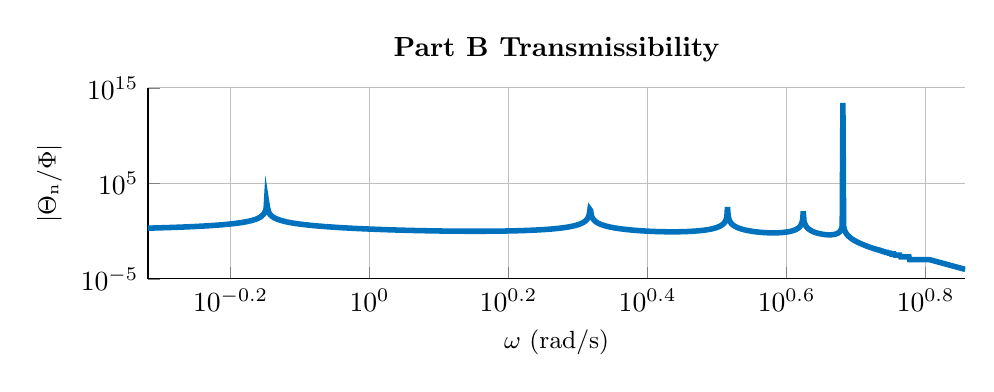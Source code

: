 % This file was created by matlab2tikz.
%
\definecolor{mycolor1}{rgb}{0.0,0.447,0.741}%
%
\begin{tikzpicture}

\begin{axis}[%
width=0.856\textwidth,
height=0.2\textwidth,
at={(0\textwidth,0\textwidth)},
scale only axis,
xmode=log,
xmin=0.48,
xmax=7.195,
xminorticks=true,
xlabel style={font=\color{white!15!black}},
xlabel={$\omega\text{ (rad/s)}$},
ymode=log,
ymin=1e-05,
ymax=1e+15,
yminorticks=true,
ylabel style={font=\color{white!15!black}},
ylabel={$\text{$|$}\Theta{}_\text{n}\text{/}\Phi\text{$|$}$},
axis background/.style={fill=white},
title style={font=\bfseries},
title={Part B Transmissibility},
axis x line*=bottom,
axis y line*=left,
xmajorgrids,
xminorgrids,
ymajorgrids,
yminorgrids,
ylabel style={font=\small},
xlabel style={font=\small}
]
\addplot [color=mycolor1, line width=2.0pt, forget plot]
  table[row sep=crcr]{%
0.48	2.026\\
0.481	2.034\\
0.482	2.043\\
0.483	2.052\\
0.484	2.061\\
0.485	2.07\\
0.486	2.08\\
0.488	2.089\\
0.489	2.099\\
0.49	2.109\\
0.491	2.118\\
0.492	2.128\\
0.493	2.138\\
0.494	2.149\\
0.495	2.159\\
0.497	2.17\\
0.498	2.18\\
0.499	2.191\\
0.5	2.202\\
0.501	2.213\\
0.502	2.224\\
0.504	2.236\\
0.505	2.247\\
0.506	2.259\\
0.507	2.271\\
0.508	2.283\\
0.509	2.295\\
0.511	2.308\\
0.512	2.32\\
0.513	2.333\\
0.514	2.346\\
0.515	2.359\\
0.516	2.372\\
0.518	2.386\\
0.519	2.4\\
0.52	2.414\\
0.521	2.428\\
0.522	2.442\\
0.524	2.457\\
0.525	2.472\\
0.526	2.487\\
0.527	2.502\\
0.528	2.518\\
0.53	2.534\\
0.531	2.55\\
0.532	2.566\\
0.533	2.583\\
0.535	2.6\\
0.536	2.617\\
0.537	2.634\\
0.538	2.652\\
0.54	2.67\\
0.541	2.688\\
0.542	2.707\\
0.543	2.726\\
0.545	2.746\\
0.546	2.765\\
0.547	2.785\\
0.548	2.806\\
0.55	2.827\\
0.551	2.848\\
0.552	2.869\\
0.553	2.891\\
0.555	2.914\\
0.556	2.937\\
0.557	2.96\\
0.558	2.984\\
0.56	3.008\\
0.561	3.032\\
0.562	3.058\\
0.564	3.083\\
0.565	3.109\\
0.566	3.136\\
0.568	3.164\\
0.569	3.191\\
0.57	3.22\\
0.571	3.249\\
0.573	3.279\\
0.574	3.309\\
0.575	3.34\\
0.577	3.372\\
0.578	3.404\\
0.579	3.437\\
0.581	3.471\\
0.582	3.506\\
0.583	3.541\\
0.585	3.578\\
0.586	3.615\\
0.588	3.653\\
0.589	3.692\\
0.59	3.733\\
0.592	3.774\\
0.593	3.816\\
0.594	3.859\\
0.596	3.903\\
0.597	3.949\\
0.598	3.996\\
0.6	4.044\\
0.601	4.093\\
0.603	4.144\\
0.604	4.196\\
0.605	4.25\\
0.607	4.305\\
0.608	4.362\\
0.61	4.421\\
0.611	4.481\\
0.612	4.544\\
0.614	4.608\\
0.615	4.674\\
0.617	4.743\\
0.618	4.814\\
0.619	4.887\\
0.621	4.962\\
0.622	5.041\\
0.624	5.122\\
0.625	5.206\\
0.627	5.292\\
0.628	5.383\\
0.63	5.476\\
0.631	5.573\\
0.632	5.674\\
0.634	5.78\\
0.635	5.889\\
0.637	6.003\\
0.638	6.122\\
0.64	6.246\\
0.641	6.375\\
0.643	6.51\\
0.644	6.652\\
0.646	6.8\\
0.647	6.956\\
0.649	7.119\\
0.65	7.291\\
0.652	7.472\\
0.653	7.662\\
0.655	7.864\\
0.656	8.076\\
0.658	8.301\\
0.659	8.54\\
0.661	8.793\\
0.662	9.063\\
0.664	9.351\\
0.665	9.658\\
0.667	9.987\\
0.668	10.341\\
0.67	10.721\\
0.671	11.132\\
0.673	11.577\\
0.675	12.06\\
0.676	12.586\\
0.678	13.163\\
0.679	13.796\\
0.681	14.496\\
0.682	15.272\\
0.684	16.139\\
0.686	17.113\\
0.687	18.215\\
0.689	19.472\\
0.69	20.92\\
0.692	22.604\\
0.693	24.59\\
0.695	26.965\\
0.697	29.856\\
0.698	33.451\\
0.7	38.044\\
0.701	44.117\\
0.703	52.522\\
0.705	64.921\\
0.706	85.051\\
0.708	123.412\\
0.71	225.264\\
0.711	1304.667\\
0.713	343.021\\
0.715	151.378\\
0.716	97.034\\
0.718	71.356\\
0.719	56.396\\
0.721	46.602\\
0.723	39.693\\
0.724	34.557\\
0.726	30.59\\
0.728	27.433\\
0.729	24.862\\
0.731	22.727\\
0.733	20.925\\
0.735	19.385\\
0.736	18.054\\
0.738	16.891\\
0.74	15.866\\
0.741	14.957\\
0.743	14.145\\
0.745	13.415\\
0.746	12.755\\
0.748	12.156\\
0.75	11.61\\
0.752	11.109\\
0.753	10.649\\
0.755	10.225\\
0.757	9.832\\
0.759	9.468\\
0.76	9.129\\
0.762	8.813\\
0.764	8.517\\
0.766	8.24\\
0.767	7.98\\
0.769	7.736\\
0.771	7.505\\
0.773	7.288\\
0.774	7.082\\
0.776	6.887\\
0.778	6.703\\
0.78	6.527\\
0.782	6.361\\
0.783	6.202\\
0.785	6.051\\
0.787	5.906\\
0.789	5.769\\
0.791	5.637\\
0.793	5.511\\
0.794	5.39\\
0.796	5.274\\
0.798	5.163\\
0.8	5.057\\
0.802	4.954\\
0.804	4.855\\
0.805	4.76\\
0.807	4.669\\
0.809	4.581\\
0.811	4.496\\
0.813	4.414\\
0.815	4.335\\
0.817	4.258\\
0.818	4.184\\
0.82	4.113\\
0.822	4.043\\
0.824	3.976\\
0.826	3.911\\
0.828	3.848\\
0.83	3.787\\
0.832	3.728\\
0.834	3.671\\
0.836	3.615\\
0.838	3.561\\
0.839	3.508\\
0.841	3.457\\
0.843	3.407\\
0.845	3.359\\
0.847	3.311\\
0.849	3.266\\
0.851	3.221\\
0.853	3.177\\
0.855	3.135\\
0.857	3.094\\
0.859	3.053\\
0.861	3.014\\
0.863	2.976\\
0.865	2.938\\
0.867	2.902\\
0.869	2.866\\
0.871	2.831\\
0.873	2.797\\
0.875	2.764\\
0.877	2.732\\
0.879	2.7\\
0.881	2.669\\
0.883	2.639\\
0.885	2.609\\
0.887	2.58\\
0.889	2.551\\
0.891	2.524\\
0.893	2.496\\
0.895	2.47\\
0.897	2.443\\
0.9	2.418\\
0.902	2.393\\
0.904	2.368\\
0.906	2.344\\
0.908	2.321\\
0.91	2.297\\
0.912	2.275\\
0.914	2.252\\
0.916	2.231\\
0.918	2.209\\
0.92	2.188\\
0.923	2.168\\
0.925	2.147\\
0.927	2.127\\
0.929	2.108\\
0.931	2.089\\
0.933	2.07\\
0.935	2.051\\
0.938	2.033\\
0.94	2.015\\
0.942	1.998\\
0.944	1.981\\
0.946	1.964\\
0.948	1.947\\
0.951	1.931\\
0.953	1.915\\
0.955	1.899\\
0.957	1.883\\
0.959	1.868\\
0.962	1.853\\
0.964	1.838\\
0.966	1.824\\
0.968	1.81\\
0.971	1.795\\
0.973	1.782\\
0.975	1.768\\
0.977	1.755\\
0.98	1.741\\
0.982	1.728\\
0.984	1.716\\
0.986	1.703\\
0.989	1.691\\
0.991	1.678\\
0.993	1.666\\
0.995	1.655\\
0.998	1.643\\
1.0	1.631\\
1.002	1.62\\
1.005	1.609\\
1.007	1.598\\
1.009	1.587\\
1.012	1.577\\
1.014	1.566\\
1.016	1.556\\
1.019	1.546\\
1.021	1.536\\
1.023	1.526\\
1.026	1.516\\
1.028	1.506\\
1.03	1.497\\
1.033	1.488\\
1.035	1.478\\
1.038	1.469\\
1.04	1.46\\
1.042	1.452\\
1.045	1.443\\
1.047	1.434\\
1.05	1.426\\
1.052	1.418\\
1.054	1.409\\
1.057	1.401\\
1.059	1.393\\
1.062	1.385\\
1.064	1.378\\
1.067	1.37\\
1.069	1.362\\
1.072	1.355\\
1.074	1.348\\
1.076	1.34\\
1.079	1.333\\
1.081	1.326\\
1.084	1.319\\
1.086	1.312\\
1.089	1.306\\
1.091	1.299\\
1.094	1.292\\
1.097	1.286\\
1.099	1.28\\
1.102	1.273\\
1.104	1.267\\
1.107	1.261\\
1.109	1.255\\
1.112	1.249\\
1.114	1.243\\
1.117	1.237\\
1.119	1.232\\
1.122	1.226\\
1.125	1.22\\
1.127	1.215\\
1.13	1.209\\
1.132	1.204\\
1.135	1.199\\
1.138	1.194\\
1.14	1.188\\
1.143	1.183\\
1.146	1.178\\
1.148	1.174\\
1.151	1.169\\
1.153	1.164\\
1.156	1.159\\
1.159	1.155\\
1.161	1.15\\
1.164	1.145\\
1.167	1.141\\
1.17	1.137\\
1.172	1.132\\
1.175	1.128\\
1.178	1.124\\
1.18	1.12\\
1.183	1.116\\
1.186	1.112\\
1.189	1.108\\
1.191	1.104\\
1.194	1.1\\
1.197	1.096\\
1.2	1.093\\
1.202	1.089\\
1.205	1.085\\
1.208	1.082\\
1.211	1.078\\
1.213	1.075\\
1.216	1.071\\
1.219	1.068\\
1.222	1.065\\
1.225	1.062\\
1.227	1.059\\
1.23	1.055\\
1.233	1.052\\
1.236	1.049\\
1.239	1.046\\
1.242	1.043\\
1.245	1.041\\
1.247	1.038\\
1.25	1.035\\
1.253	1.032\\
1.256	1.03\\
1.259	1.027\\
1.262	1.025\\
1.265	1.022\\
1.268	1.02\\
1.271	1.017\\
1.274	1.015\\
1.276	1.013\\
1.279	1.01\\
1.282	1.008\\
1.285	1.006\\
1.288	1.004\\
1.291	1.002\\
1.294	1.0\\
1.297	0.998\\
1.3	0.996\\
1.303	0.994\\
1.306	0.992\\
1.309	0.991\\
1.312	0.989\\
1.315	0.987\\
1.318	0.986\\
1.321	0.984\\
1.324	0.982\\
1.327	0.981\\
1.33	0.98\\
1.334	0.978\\
1.337	0.977\\
1.34	0.976\\
1.343	0.974\\
1.346	0.973\\
1.349	0.972\\
1.352	0.971\\
1.355	0.97\\
1.358	0.969\\
1.361	0.968\\
1.365	0.967\\
1.368	0.966\\
1.371	0.965\\
1.374	0.965\\
1.377	0.964\\
1.38	0.963\\
1.384	0.963\\
1.387	0.962\\
1.39	0.961\\
1.393	0.961\\
1.396	0.961\\
1.4	0.96\\
1.403	0.96\\
1.406	0.96\\
1.409	0.959\\
1.413	0.959\\
1.416	0.959\\
1.419	0.959\\
1.422	0.959\\
1.426	0.959\\
1.429	0.959\\
1.432	0.959\\
1.436	0.96\\
1.439	0.96\\
1.442	0.96\\
1.445	0.961\\
1.449	0.961\\
1.452	0.962\\
1.455	0.962\\
1.459	0.963\\
1.462	0.964\\
1.466	0.964\\
1.469	0.965\\
1.472	0.966\\
1.476	0.967\\
1.479	0.968\\
1.483	0.969\\
1.486	0.97\\
1.489	0.971\\
1.493	0.973\\
1.496	0.974\\
1.5	0.975\\
1.503	0.977\\
1.507	0.978\\
1.51	0.98\\
1.514	0.982\\
1.517	0.983\\
1.521	0.985\\
1.524	0.987\\
1.528	0.989\\
1.531	0.991\\
1.535	0.993\\
1.538	0.995\\
1.542	0.998\\
1.545	1.0\\
1.549	1.003\\
1.552	1.005\\
1.556	1.008\\
1.56	1.011\\
1.563	1.013\\
1.567	1.016\\
1.57	1.019\\
1.574	1.023\\
1.578	1.026\\
1.581	1.029\\
1.585	1.033\\
1.589	1.036\\
1.592	1.04\\
1.596	1.044\\
1.6	1.047\\
1.603	1.051\\
1.607	1.056\\
1.611	1.06\\
1.614	1.064\\
1.618	1.069\\
1.622	1.073\\
1.626	1.078\\
1.629	1.083\\
1.633	1.088\\
1.637	1.093\\
1.641	1.099\\
1.644	1.104\\
1.648	1.11\\
1.652	1.116\\
1.656	1.122\\
1.66	1.128\\
1.663	1.134\\
1.667	1.141\\
1.671	1.148\\
1.675	1.154\\
1.679	1.162\\
1.683	1.169\\
1.687	1.176\\
1.69	1.184\\
1.694	1.192\\
1.698	1.2\\
1.702	1.209\\
1.706	1.218\\
1.71	1.227\\
1.714	1.236\\
1.718	1.245\\
1.722	1.255\\
1.726	1.265\\
1.73	1.276\\
1.734	1.286\\
1.738	1.298\\
1.742	1.309\\
1.746	1.321\\
1.75	1.333\\
1.754	1.345\\
1.758	1.358\\
1.762	1.372\\
1.766	1.385\\
1.77	1.4\\
1.774	1.414\\
1.778	1.43\\
1.782	1.445\\
1.787	1.462\\
1.791	1.479\\
1.795	1.496\\
1.799	1.514\\
1.803	1.533\\
1.807	1.552\\
1.811	1.572\\
1.816	1.593\\
1.82	1.615\\
1.824	1.637\\
1.828	1.661\\
1.832	1.685\\
1.837	1.71\\
1.841	1.736\\
1.845	1.764\\
1.849	1.792\\
1.854	1.822\\
1.858	1.853\\
1.862	1.886\\
1.866	1.92\\
1.871	1.955\\
1.875	1.993\\
1.879	2.032\\
1.884	2.072\\
1.888	2.115\\
1.892	2.161\\
1.897	2.208\\
1.901	2.258\\
1.906	2.311\\
1.91	2.367\\
1.914	2.426\\
1.919	2.489\\
1.923	2.556\\
1.928	2.627\\
1.932	2.702\\
1.936	2.782\\
1.941	2.868\\
1.945	2.961\\
1.95	3.06\\
1.954	3.166\\
1.959	3.282\\
1.963	3.406\\
1.968	3.542\\
1.972	3.69\\
1.977	3.852\\
1.982	4.029\\
1.986	4.226\\
1.991	4.443\\
1.995	4.686\\
2.0	4.959\\
2.005	5.267\\
2.009	5.618\\
2.014	6.021\\
2.018	6.49\\
2.023	7.041\\
2.028	7.697\\
2.032	8.493\\
2.037	9.479\\
2.042	10.729\\
2.047	12.369\\
2.051	14.611\\
2.056	17.865\\
2.061	23.011\\
2.065	32.376\\
2.07	54.746\\
2.075	178.716\\
2.08	140.379\\
2.085	50.278\\
2.089	30.58\\
2.094	21.951\\
2.099	17.108\\
2.104	14.007\\
2.109	11.853\\
2.114	10.269\\
2.118	9.055\\
2.123	8.096\\
2.128	7.318\\
2.133	6.676\\
2.138	6.136\\
2.143	5.676\\
2.148	5.28\\
2.153	4.934\\
2.158	4.631\\
2.163	4.362\\
2.168	4.123\\
2.173	3.908\\
2.178	3.714\\
2.183	3.539\\
2.188	3.379\\
2.193	3.233\\
2.198	3.099\\
2.203	2.975\\
2.208	2.861\\
2.213	2.756\\
2.218	2.658\\
2.223	2.566\\
2.228	2.481\\
2.234	2.402\\
2.239	2.327\\
2.244	2.257\\
2.249	2.191\\
2.254	2.129\\
2.259	2.07\\
2.265	2.015\\
2.27	1.963\\
2.275	1.913\\
2.28	1.866\\
2.286	1.822\\
2.291	1.779\\
2.296	1.739\\
2.302	1.7\\
2.307	1.664\\
2.312	1.629\\
2.317	1.595\\
2.323	1.563\\
2.328	1.533\\
2.334	1.504\\
2.339	1.476\\
2.344	1.449\\
2.35	1.423\\
2.355	1.398\\
2.361	1.375\\
2.366	1.352\\
2.371	1.33\\
2.377	1.309\\
2.382	1.289\\
2.388	1.269\\
2.393	1.251\\
2.399	1.233\\
2.404	1.215\\
2.41	1.199\\
2.416	1.182\\
2.421	1.167\\
2.427	1.152\\
2.432	1.137\\
2.438	1.124\\
2.443	1.11\\
2.449	1.097\\
2.455	1.085\\
2.46	1.073\\
2.466	1.061\\
2.472	1.05\\
2.477	1.039\\
2.483	1.028\\
2.489	1.018\\
2.495	1.009\\
2.5	0.999\\
2.506	0.99\\
2.512	0.982\\
2.518	0.973\\
2.524	0.965\\
2.529	0.957\\
2.535	0.95\\
2.541	0.943\\
2.547	0.936\\
2.553	0.929\\
2.559	0.923\\
2.565	0.917\\
2.57	0.911\\
2.576	0.905\\
2.582	0.9\\
2.588	0.895\\
2.594	0.89\\
2.6	0.886\\
2.606	0.881\\
2.612	0.877\\
2.618	0.873\\
2.624	0.869\\
2.63	0.866\\
2.636	0.863\\
2.642	0.86\\
2.649	0.857\\
2.655	0.854\\
2.661	0.852\\
2.667	0.85\\
2.673	0.848\\
2.679	0.846\\
2.685	0.844\\
2.692	0.843\\
2.698	0.842\\
2.704	0.841\\
2.71	0.84\\
2.717	0.84\\
2.723	0.84\\
2.729	0.84\\
2.735	0.84\\
2.742	0.841\\
2.748	0.841\\
2.754	0.842\\
2.761	0.843\\
2.767	0.845\\
2.773	0.846\\
2.78	0.848\\
2.786	0.851\\
2.793	0.853\\
2.799	0.856\\
2.806	0.859\\
2.812	0.862\\
2.818	0.866\\
2.825	0.87\\
2.831	0.874\\
2.838	0.878\\
2.845	0.883\\
2.851	0.889\\
2.858	0.894\\
2.864	0.9\\
2.871	0.907\\
2.877	0.914\\
2.884	0.921\\
2.891	0.929\\
2.897	0.937\\
2.904	0.946\\
2.911	0.955\\
2.918	0.965\\
2.924	0.975\\
2.931	0.986\\
2.938	0.998\\
2.945	1.01\\
2.951	1.023\\
2.958	1.037\\
2.965	1.052\\
2.972	1.068\\
2.979	1.084\\
2.985	1.102\\
2.992	1.121\\
2.999	1.141\\
3.006	1.162\\
3.013	1.184\\
3.02	1.208\\
3.027	1.234\\
3.034	1.261\\
3.041	1.291\\
3.048	1.322\\
3.055	1.356\\
3.062	1.392\\
3.069	1.431\\
3.076	1.474\\
3.083	1.519\\
3.09	1.569\\
3.098	1.623\\
3.105	1.682\\
3.112	1.747\\
3.119	1.818\\
3.126	1.896\\
3.133	1.983\\
3.141	2.08\\
3.148	2.188\\
3.155	2.31\\
3.162	2.449\\
3.17	2.608\\
3.177	2.791\\
3.184	3.006\\
3.192	3.259\\
3.199	3.563\\
3.206	3.934\\
3.214	4.398\\
3.221	4.993\\
3.229	5.784\\
3.236	6.885\\
3.243	8.524\\
3.251	11.22\\
3.258	16.476\\
3.266	31.234\\
3.273	321.495\\
3.281	38.441\\
3.289	18.068\\
3.296	11.782\\
3.304	8.727\\
3.311	6.922\\
3.319	5.73\\
3.327	4.885\\
3.334	4.255\\
3.342	3.767\\
3.35	3.378\\
3.357	3.062\\
3.365	2.798\\
3.373	2.577\\
3.381	2.387\\
3.389	2.224\\
3.396	2.081\\
3.404	1.955\\
3.412	1.844\\
3.42	1.745\\
3.428	1.657\\
3.436	1.577\\
3.444	1.504\\
3.452	1.438\\
3.459	1.378\\
3.467	1.324\\
3.475	1.273\\
3.483	1.227\\
3.491	1.184\\
3.5	1.144\\
3.508	1.108\\
3.516	1.074\\
3.524	1.042\\
3.532	1.012\\
3.54	0.985\\
3.548	0.959\\
3.556	0.935\\
3.565	0.913\\
3.573	0.892\\
3.581	0.872\\
3.589	0.853\\
3.598	0.836\\
3.606	0.82\\
3.614	0.805\\
3.623	0.79\\
3.631	0.777\\
3.639	0.764\\
3.648	0.753\\
3.656	0.742\\
3.664	0.732\\
3.673	0.722\\
3.681	0.713\\
3.69	0.705\\
3.698	0.698\\
3.707	0.691\\
3.715	0.684\\
3.724	0.679\\
3.733	0.673\\
3.741	0.669\\
3.75	0.665\\
3.758	0.661\\
3.767	0.658\\
3.776	0.656\\
3.785	0.654\\
3.793	0.652\\
3.802	0.651\\
3.811	0.651\\
3.82	0.652\\
3.828	0.652\\
3.837	0.654\\
3.846	0.656\\
3.855	0.659\\
3.864	0.662\\
3.873	0.667\\
3.882	0.672\\
3.891	0.677\\
3.9	0.684\\
3.909	0.691\\
3.918	0.7\\
3.927	0.71\\
3.936	0.72\\
3.945	0.732\\
3.954	0.746\\
3.963	0.761\\
3.972	0.777\\
3.981	0.796\\
3.99	0.816\\
4.0	0.839\\
4.009	0.865\\
4.018	0.893\\
4.027	0.926\\
4.037	0.962\\
4.046	1.004\\
4.055	1.051\\
4.065	1.105\\
4.074	1.167\\
4.083	1.24\\
4.093	1.326\\
4.102	1.429\\
4.112	1.552\\
4.121	1.705\\
4.131	1.897\\
4.14	2.146\\
4.15	2.481\\
4.159	2.955\\
4.169	3.674\\
4.178	4.895\\
4.188	7.414\\
4.198	15.632\\
4.207	119.261\\
4.217	12.177\\
4.227	6.363\\
4.237	4.284\\
4.246	3.217\\
4.256	2.568\\
4.266	2.133\\
4.276	1.821\\
4.286	1.587\\
4.295	1.405\\
4.305	1.259\\
4.315	1.141\\
4.325	1.042\\
4.335	0.959\\
4.345	0.889\\
4.355	0.828\\
4.365	0.775\\
4.375	0.729\\
4.385	0.689\\
4.396	0.653\\
4.406	0.621\\
4.416	0.593\\
4.426	0.568\\
4.436	0.545\\
4.446	0.525\\
4.457	0.507\\
4.467	0.491\\
4.477	0.476\\
4.488	0.463\\
4.498	0.452\\
4.508	0.442\\
4.519	0.433\\
4.529	0.426\\
4.54	0.42\\
4.55	0.415\\
4.56	0.411\\
4.571	0.408\\
4.582	0.407\\
4.592	0.407\\
4.603	0.409\\
4.613	0.412\\
4.624	0.416\\
4.635	0.423\\
4.645	0.432\\
4.656	0.444\\
4.667	0.459\\
4.677	0.478\\
4.688	0.503\\
4.699	0.534\\
4.71	0.575\\
4.721	0.628\\
4.732	0.702\\
4.743	0.806\\
4.753	0.966\\
4.764	1.234\\
4.775	1.775\\
4.786	3.404\\
4.797	26049079061206.2\\
4.809	3.135\\
4.82	1.505\\
4.831	0.964\\
4.842	0.694\\
4.853	0.534\\
4.864	0.428\\
4.875	0.352\\
4.887	0.297\\
4.898	0.254\\
4.909	0.22\\
4.921	0.192\\
4.932	0.17\\
4.943	0.151\\
4.955	0.135\\
4.966	0.121\\
4.978	0.11\\
4.989	0.099\\
5.0	0.091\\
5.012	0.083\\
5.024	0.076\\
5.035	0.07\\
5.047	0.064\\
5.058	0.059\\
5.07	0.055\\
5.082	0.051\\
5.093	0.047\\
5.105	0.044\\
5.117	0.041\\
5.129	0.038\\
5.141	0.036\\
5.152	0.033\\
5.164	0.031\\
5.176	0.029\\
5.188	0.027\\
5.2	0.026\\
5.212	0.024\\
5.224	0.023\\
5.236	0.021\\
5.248	0.02\\
5.26	0.019\\
5.272	0.018\\
5.285	0.017\\
5.297	0.016\\
5.309	0.015\\
5.321	0.014\\
5.333	0.014\\
5.346	0.013\\
5.358	0.012\\
5.37	0.012\\
5.383	0.011\\
5.395	0.011\\
5.408	0.01\\
5.42	0.01\\
5.433	0.009\\
5.445	0.009\\
5.458	0.008\\
5.47	0.008\\
5.483	0.007\\
5.496	0.007\\
5.508	0.007\\
5.521	0.006\\
5.534	0.006\\
5.546	0.006\\
5.559	0.006\\
5.572	0.005\\
5.585	0.005\\
5.598	0.005\\
5.611	0.005\\
5.624	0.004\\
5.637	0.004\\
5.65	0.004\\
5.663	0.004\\
5.676	0.004\\
5.689	0.004\\
5.702	0.003\\
5.715	0.003\\
5.728	0.003\\
5.741	0.003\\
5.755	0.003\\
5.768	0.003\\
5.781	0.003\\
5.794	0.003\\
5.808	0.002\\
5.821	0.002\\
5.835	0.002\\
5.848	0.002\\
5.862	0.002\\
5.875	0.002\\
5.889	0.002\\
5.902	0.002\\
5.916	0.002\\
5.929	0.002\\
5.943	0.002\\
5.957	0.002\\
5.971	0.002\\
5.984	0.001\\
5.998	0.001\\
6.012	0.001\\
6.026	0.001\\
6.04	0.001\\
6.054	0.001\\
6.068	0.001\\
6.082	0.001\\
6.096	0.001\\
6.11	0.001\\
6.124	0.001\\
6.138	0.001\\
6.152	0.001\\
6.166	0.001\\
6.18	0.001\\
6.195	0.001\\
6.209	0.001\\
6.223	0.001\\
6.238	0.001\\
6.252	0.001\\
6.266	0.001\\
6.281	0.001\\
6.295	0.001\\
6.31	0.001\\
6.324	0.001\\
6.339	0.001\\
6.353	0.001\\
6.368	0.001\\
6.383	0.001\\
6.398	0.001\\
6.412	0.0\\
6.427	0.0\\
6.442	0.0\\
6.457	0.0\\
6.472	0.0\\
6.487	0.0\\
6.501	0.0\\
6.516	0.0\\
6.531	0.0\\
6.547	0.0\\
6.562	0.0\\
6.577	0.0\\
6.592	0.0\\
6.607	0.0\\
6.622	0.0\\
6.638	0.0\\
6.653	0.0\\
6.668	0.0\\
6.684	0.0\\
6.699	0.0\\
6.714	0.0\\
6.73	0.0\\
6.745	0.0\\
6.761	0.0\\
6.777	0.0\\
6.792	0.0\\
6.808	0.0\\
6.824	0.0\\
6.839	0.0\\
6.855	0.0\\
6.871	0.0\\
6.887	0.0\\
6.903	0.0\\
6.918	0.0\\
6.934	0.0\\
6.95	0.0\\
6.966	0.0\\
6.983	0.0\\
6.999	0.0\\
7.015	0.0\\
7.031	0.0\\
7.047	0.0\\
7.063	0.0\\
7.08	0.0\\
7.096	0.0\\
7.112	0.0\\
7.129	0.0\\
7.145	0.0\\
7.162	0.0\\
7.178	0.0\\
7.195	9.754e-05\\
};
\end{axis}
\end{tikzpicture}%